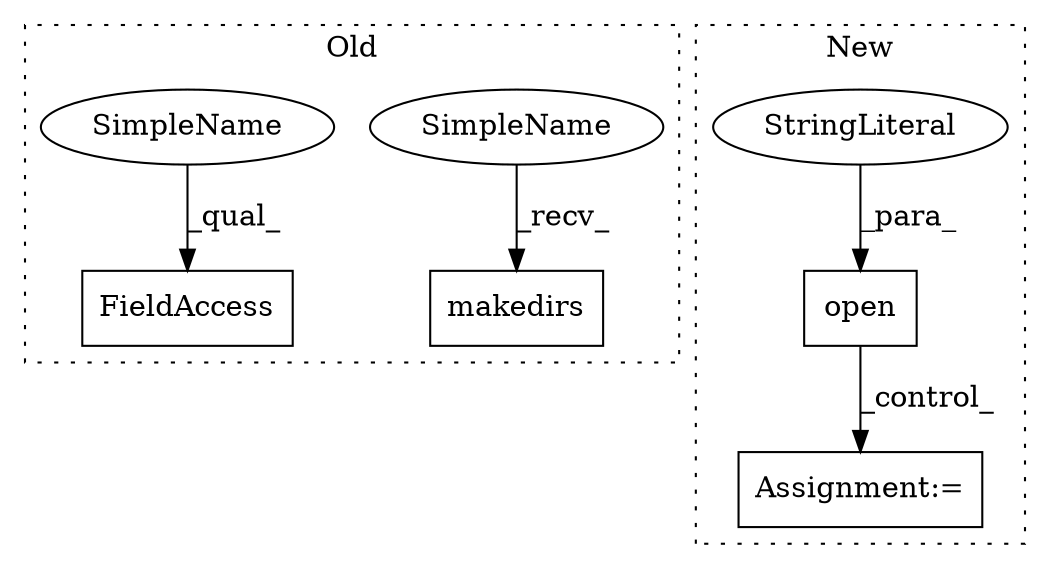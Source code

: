 digraph G {
subgraph cluster0 {
1 [label="makedirs" a="32" s="2215,2246" l="9,1" shape="box"];
4 [label="FieldAccess" a="22" s="2164" l="7" shape="box"];
6 [label="SimpleName" a="42" s="2212" l="2" shape="ellipse"];
7 [label="SimpleName" a="42" s="2164" l="2" shape="ellipse"];
label = "Old";
style="dotted";
}
subgraph cluster1 {
2 [label="open" a="32" s="929,963" l="5,1" shape="box"];
3 [label="StringLiteral" a="45" s="960" l="3" shape="ellipse"];
5 [label="Assignment:=" a="7" s="981" l="11" shape="box"];
label = "New";
style="dotted";
}
2 -> 5 [label="_control_"];
3 -> 2 [label="_para_"];
6 -> 1 [label="_recv_"];
7 -> 4 [label="_qual_"];
}